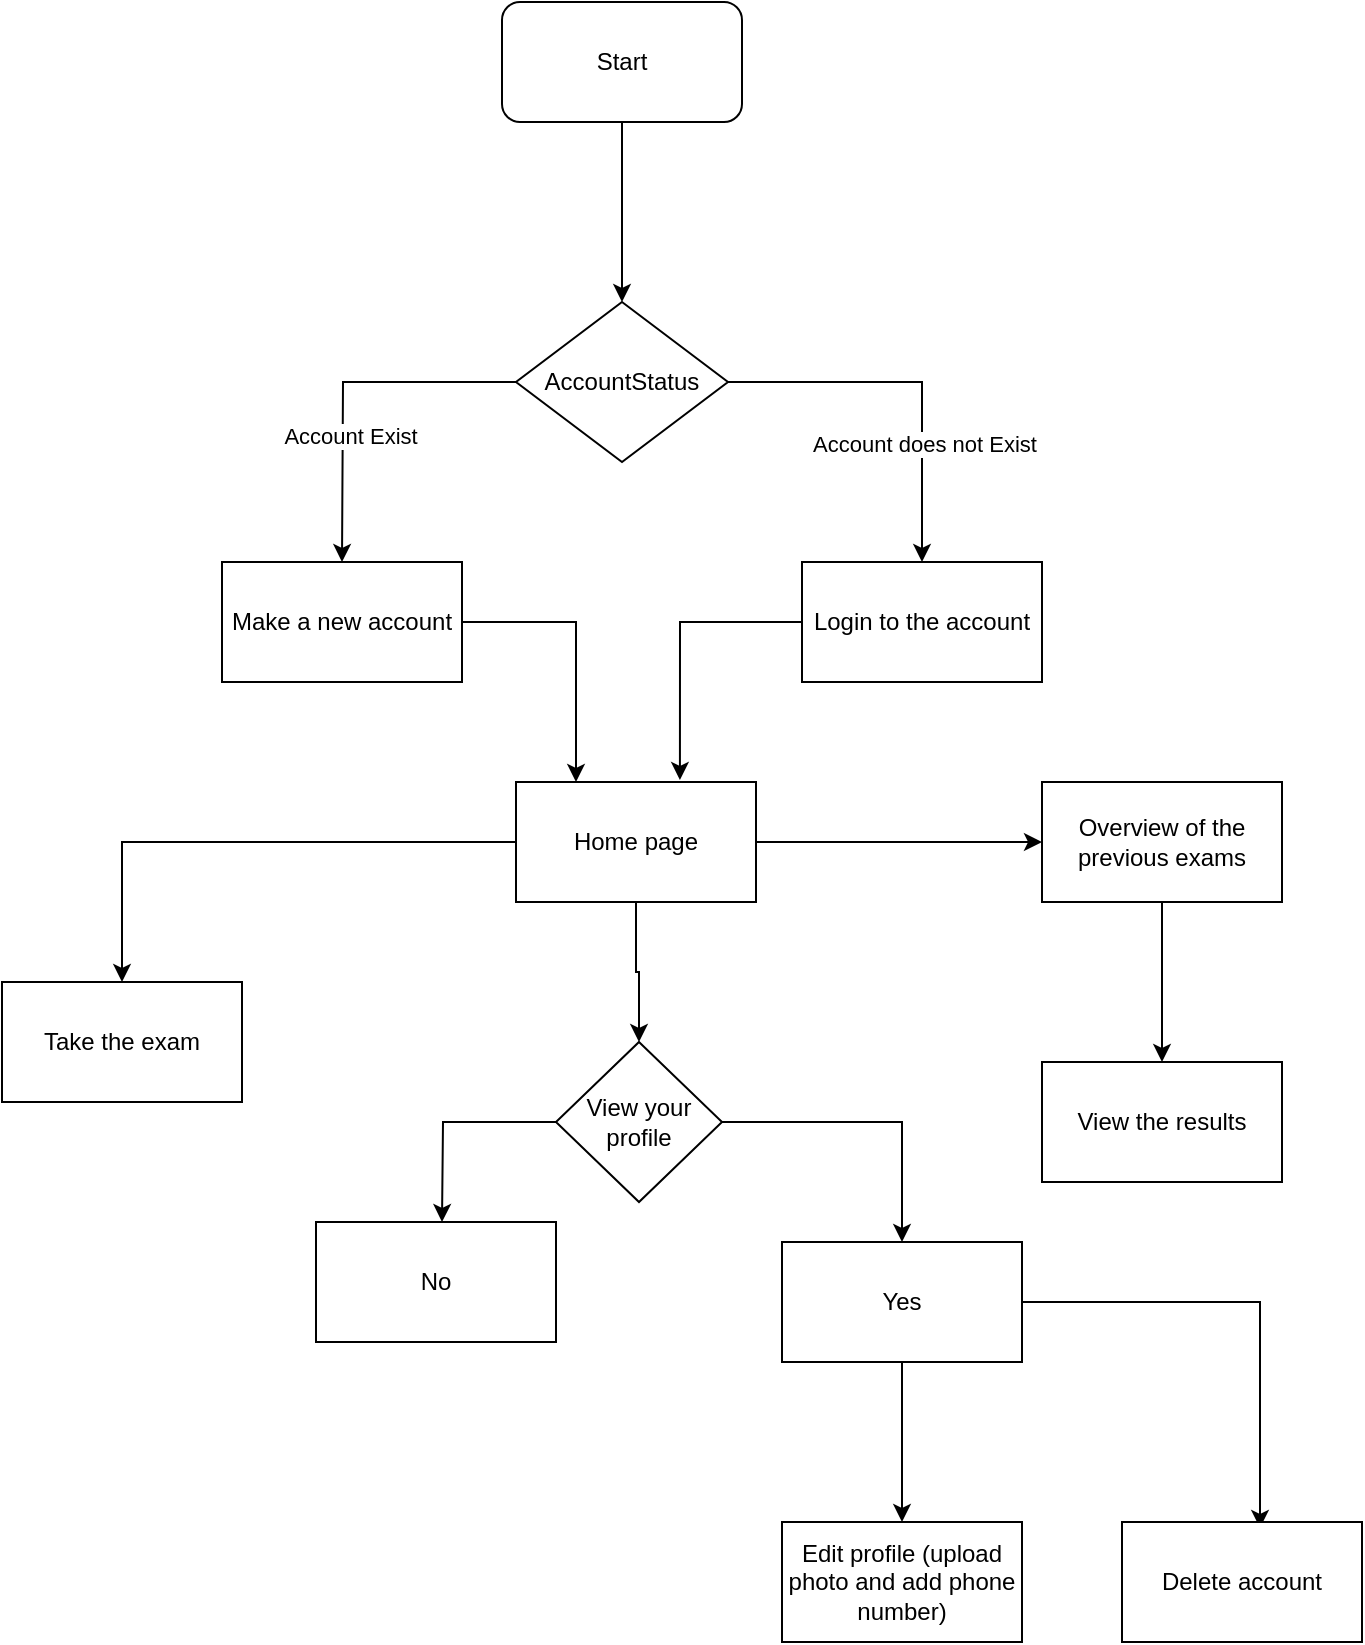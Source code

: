<mxfile version="21.7.2" type="device">
  <diagram id="C5RBs43oDa-KdzZeNtuy" name="Page-1">
    <mxGraphModel dx="2074" dy="1150" grid="1" gridSize="10" guides="1" tooltips="1" connect="1" arrows="1" fold="1" page="1" pageScale="1" pageWidth="827" pageHeight="1169" math="0" shadow="0">
      <root>
        <mxCell id="WIyWlLk6GJQsqaUBKTNV-0" />
        <mxCell id="WIyWlLk6GJQsqaUBKTNV-1" parent="WIyWlLk6GJQsqaUBKTNV-0" />
        <mxCell id="76TYMY5tC8pg48R3kG-X-8" style="edgeStyle=orthogonalEdgeStyle;rounded=0;orthogonalLoop=1;jettySize=auto;html=1;" parent="WIyWlLk6GJQsqaUBKTNV-1" source="76TYMY5tC8pg48R3kG-X-1" edge="1">
          <mxGeometry relative="1" as="geometry">
            <mxPoint x="390" y="170" as="targetPoint" />
          </mxGeometry>
        </mxCell>
        <mxCell id="76TYMY5tC8pg48R3kG-X-1" value="Start" style="rounded=1;whiteSpace=wrap;html=1;" parent="WIyWlLk6GJQsqaUBKTNV-1" vertex="1">
          <mxGeometry x="330" y="20" width="120" height="60" as="geometry" />
        </mxCell>
        <mxCell id="76TYMY5tC8pg48R3kG-X-9" style="edgeStyle=orthogonalEdgeStyle;rounded=0;orthogonalLoop=1;jettySize=auto;html=1;" parent="WIyWlLk6GJQsqaUBKTNV-1" source="76TYMY5tC8pg48R3kG-X-6" edge="1">
          <mxGeometry relative="1" as="geometry">
            <mxPoint x="250" y="300" as="targetPoint" />
          </mxGeometry>
        </mxCell>
        <mxCell id="76TYMY5tC8pg48R3kG-X-10" value="Account Exist" style="edgeLabel;html=1;align=center;verticalAlign=middle;resizable=0;points=[];" parent="76TYMY5tC8pg48R3kG-X-9" vertex="1" connectable="0">
          <mxGeometry x="0.286" y="3" relative="1" as="geometry">
            <mxPoint as="offset" />
          </mxGeometry>
        </mxCell>
        <mxCell id="76TYMY5tC8pg48R3kG-X-11" style="edgeStyle=orthogonalEdgeStyle;rounded=0;orthogonalLoop=1;jettySize=auto;html=1;exitX=1;exitY=0.5;exitDx=0;exitDy=0;entryX=0.5;entryY=0;entryDx=0;entryDy=0;" parent="WIyWlLk6GJQsqaUBKTNV-1" source="76TYMY5tC8pg48R3kG-X-6" target="76TYMY5tC8pg48R3kG-X-14" edge="1">
          <mxGeometry relative="1" as="geometry">
            <mxPoint x="540" y="290" as="targetPoint" />
          </mxGeometry>
        </mxCell>
        <mxCell id="76TYMY5tC8pg48R3kG-X-12" value="Account does not Exist" style="edgeLabel;html=1;align=center;verticalAlign=middle;resizable=0;points=[];" parent="76TYMY5tC8pg48R3kG-X-11" vertex="1" connectable="0">
          <mxGeometry x="0.369" y="1" relative="1" as="geometry">
            <mxPoint as="offset" />
          </mxGeometry>
        </mxCell>
        <mxCell id="76TYMY5tC8pg48R3kG-X-6" value="AccountStatus" style="rhombus;whiteSpace=wrap;html=1;" parent="WIyWlLk6GJQsqaUBKTNV-1" vertex="1">
          <mxGeometry x="337" y="170" width="106" height="80" as="geometry" />
        </mxCell>
        <mxCell id="76TYMY5tC8pg48R3kG-X-17" style="edgeStyle=orthogonalEdgeStyle;rounded=0;orthogonalLoop=1;jettySize=auto;html=1;entryX=0.25;entryY=0;entryDx=0;entryDy=0;" parent="WIyWlLk6GJQsqaUBKTNV-1" source="76TYMY5tC8pg48R3kG-X-13" target="76TYMY5tC8pg48R3kG-X-15" edge="1">
          <mxGeometry relative="1" as="geometry" />
        </mxCell>
        <mxCell id="76TYMY5tC8pg48R3kG-X-13" value="Make a new account" style="rounded=0;whiteSpace=wrap;html=1;" parent="WIyWlLk6GJQsqaUBKTNV-1" vertex="1">
          <mxGeometry x="190" y="300" width="120" height="60" as="geometry" />
        </mxCell>
        <mxCell id="76TYMY5tC8pg48R3kG-X-16" style="edgeStyle=orthogonalEdgeStyle;rounded=0;orthogonalLoop=1;jettySize=auto;html=1;entryX=0.683;entryY=-0.017;entryDx=0;entryDy=0;entryPerimeter=0;" parent="WIyWlLk6GJQsqaUBKTNV-1" source="76TYMY5tC8pg48R3kG-X-14" target="76TYMY5tC8pg48R3kG-X-15" edge="1">
          <mxGeometry relative="1" as="geometry" />
        </mxCell>
        <mxCell id="76TYMY5tC8pg48R3kG-X-14" value="Login to the account" style="rounded=0;whiteSpace=wrap;html=1;" parent="WIyWlLk6GJQsqaUBKTNV-1" vertex="1">
          <mxGeometry x="480" y="300" width="120" height="60" as="geometry" />
        </mxCell>
        <mxCell id="76TYMY5tC8pg48R3kG-X-19" style="edgeStyle=orthogonalEdgeStyle;rounded=0;orthogonalLoop=1;jettySize=auto;html=1;entryX=0.5;entryY=0;entryDx=0;entryDy=0;" parent="WIyWlLk6GJQsqaUBKTNV-1" source="76TYMY5tC8pg48R3kG-X-15" target="76TYMY5tC8pg48R3kG-X-18" edge="1">
          <mxGeometry relative="1" as="geometry" />
        </mxCell>
        <mxCell id="76TYMY5tC8pg48R3kG-X-31" style="edgeStyle=orthogonalEdgeStyle;rounded=0;orthogonalLoop=1;jettySize=auto;html=1;entryX=0.5;entryY=0;entryDx=0;entryDy=0;" parent="WIyWlLk6GJQsqaUBKTNV-1" source="76TYMY5tC8pg48R3kG-X-15" target="76TYMY5tC8pg48R3kG-X-30" edge="1">
          <mxGeometry relative="1" as="geometry" />
        </mxCell>
        <mxCell id="76TYMY5tC8pg48R3kG-X-35" value="" style="edgeStyle=orthogonalEdgeStyle;rounded=0;orthogonalLoop=1;jettySize=auto;html=1;" parent="WIyWlLk6GJQsqaUBKTNV-1" source="76TYMY5tC8pg48R3kG-X-15" target="76TYMY5tC8pg48R3kG-X-34" edge="1">
          <mxGeometry relative="1" as="geometry" />
        </mxCell>
        <mxCell id="76TYMY5tC8pg48R3kG-X-15" value="Home page" style="rounded=0;whiteSpace=wrap;html=1;" parent="WIyWlLk6GJQsqaUBKTNV-1" vertex="1">
          <mxGeometry x="337" y="410" width="120" height="60" as="geometry" />
        </mxCell>
        <mxCell id="76TYMY5tC8pg48R3kG-X-20" style="edgeStyle=orthogonalEdgeStyle;rounded=0;orthogonalLoop=1;jettySize=auto;html=1;" parent="WIyWlLk6GJQsqaUBKTNV-1" source="76TYMY5tC8pg48R3kG-X-18" edge="1">
          <mxGeometry relative="1" as="geometry">
            <mxPoint x="300" y="630" as="targetPoint" />
          </mxGeometry>
        </mxCell>
        <mxCell id="76TYMY5tC8pg48R3kG-X-24" style="edgeStyle=orthogonalEdgeStyle;rounded=0;orthogonalLoop=1;jettySize=auto;html=1;entryX=0.5;entryY=0;entryDx=0;entryDy=0;" parent="WIyWlLk6GJQsqaUBKTNV-1" source="76TYMY5tC8pg48R3kG-X-18" target="76TYMY5tC8pg48R3kG-X-23" edge="1">
          <mxGeometry relative="1" as="geometry" />
        </mxCell>
        <mxCell id="76TYMY5tC8pg48R3kG-X-18" value="View your profile" style="rhombus;whiteSpace=wrap;html=1;" parent="WIyWlLk6GJQsqaUBKTNV-1" vertex="1">
          <mxGeometry x="357" y="540" width="83" height="80" as="geometry" />
        </mxCell>
        <mxCell id="76TYMY5tC8pg48R3kG-X-22" value="No" style="rounded=0;whiteSpace=wrap;html=1;" parent="WIyWlLk6GJQsqaUBKTNV-1" vertex="1">
          <mxGeometry x="237" y="630" width="120" height="60" as="geometry" />
        </mxCell>
        <mxCell id="76TYMY5tC8pg48R3kG-X-25" style="edgeStyle=orthogonalEdgeStyle;rounded=0;orthogonalLoop=1;jettySize=auto;html=1;" parent="WIyWlLk6GJQsqaUBKTNV-1" source="76TYMY5tC8pg48R3kG-X-23" edge="1">
          <mxGeometry relative="1" as="geometry">
            <mxPoint x="530" y="780" as="targetPoint" />
          </mxGeometry>
        </mxCell>
        <mxCell id="76TYMY5tC8pg48R3kG-X-28" style="edgeStyle=orthogonalEdgeStyle;rounded=0;orthogonalLoop=1;jettySize=auto;html=1;entryX=0.575;entryY=0.05;entryDx=0;entryDy=0;entryPerimeter=0;" parent="WIyWlLk6GJQsqaUBKTNV-1" source="76TYMY5tC8pg48R3kG-X-23" target="76TYMY5tC8pg48R3kG-X-27" edge="1">
          <mxGeometry relative="1" as="geometry" />
        </mxCell>
        <mxCell id="76TYMY5tC8pg48R3kG-X-23" value="Yes" style="rounded=0;whiteSpace=wrap;html=1;" parent="WIyWlLk6GJQsqaUBKTNV-1" vertex="1">
          <mxGeometry x="470" y="640" width="120" height="60" as="geometry" />
        </mxCell>
        <mxCell id="76TYMY5tC8pg48R3kG-X-26" value="Edit profile (upload photo and add phone number)" style="rounded=0;whiteSpace=wrap;html=1;" parent="WIyWlLk6GJQsqaUBKTNV-1" vertex="1">
          <mxGeometry x="470" y="780" width="120" height="60" as="geometry" />
        </mxCell>
        <mxCell id="76TYMY5tC8pg48R3kG-X-27" value="Delete account" style="rounded=0;whiteSpace=wrap;html=1;" parent="WIyWlLk6GJQsqaUBKTNV-1" vertex="1">
          <mxGeometry x="640" y="780" width="120" height="60" as="geometry" />
        </mxCell>
        <mxCell id="76TYMY5tC8pg48R3kG-X-30" value="Take the exam" style="rounded=0;whiteSpace=wrap;html=1;" parent="WIyWlLk6GJQsqaUBKTNV-1" vertex="1">
          <mxGeometry x="80" y="510" width="120" height="60" as="geometry" />
        </mxCell>
        <mxCell id="76TYMY5tC8pg48R3kG-X-37" value="" style="edgeStyle=orthogonalEdgeStyle;rounded=0;orthogonalLoop=1;jettySize=auto;html=1;" parent="WIyWlLk6GJQsqaUBKTNV-1" source="76TYMY5tC8pg48R3kG-X-34" target="76TYMY5tC8pg48R3kG-X-36" edge="1">
          <mxGeometry relative="1" as="geometry" />
        </mxCell>
        <mxCell id="76TYMY5tC8pg48R3kG-X-34" value="Overview of the previous exams" style="whiteSpace=wrap;html=1;rounded=0;" parent="WIyWlLk6GJQsqaUBKTNV-1" vertex="1">
          <mxGeometry x="600" y="410" width="120" height="60" as="geometry" />
        </mxCell>
        <mxCell id="76TYMY5tC8pg48R3kG-X-36" value="View the results" style="whiteSpace=wrap;html=1;rounded=0;" parent="WIyWlLk6GJQsqaUBKTNV-1" vertex="1">
          <mxGeometry x="600" y="550" width="120" height="60" as="geometry" />
        </mxCell>
      </root>
    </mxGraphModel>
  </diagram>
</mxfile>

